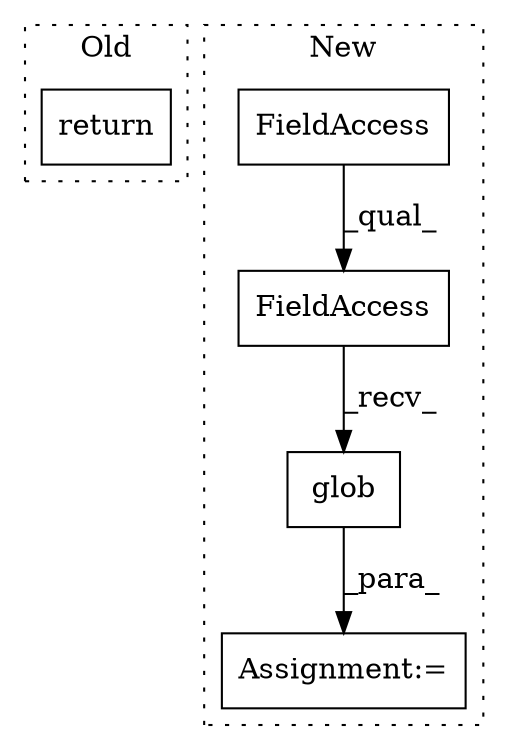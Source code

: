 digraph G {
subgraph cluster0 {
1 [label="return" a="41" s="3580" l="7" shape="box"];
label = "Old";
style="dotted";
}
subgraph cluster1 {
2 [label="glob" a="32" s="5135,5176" l="5,1" shape="box"];
3 [label="Assignment:=" a="7" s="5043,5177" l="57,2" shape="box"];
4 [label="FieldAccess" a="22" s="5115" l="19" shape="box"];
5 [label="FieldAccess" a="22" s="5115" l="13" shape="box"];
label = "New";
style="dotted";
}
2 -> 3 [label="_para_"];
4 -> 2 [label="_recv_"];
5 -> 4 [label="_qual_"];
}